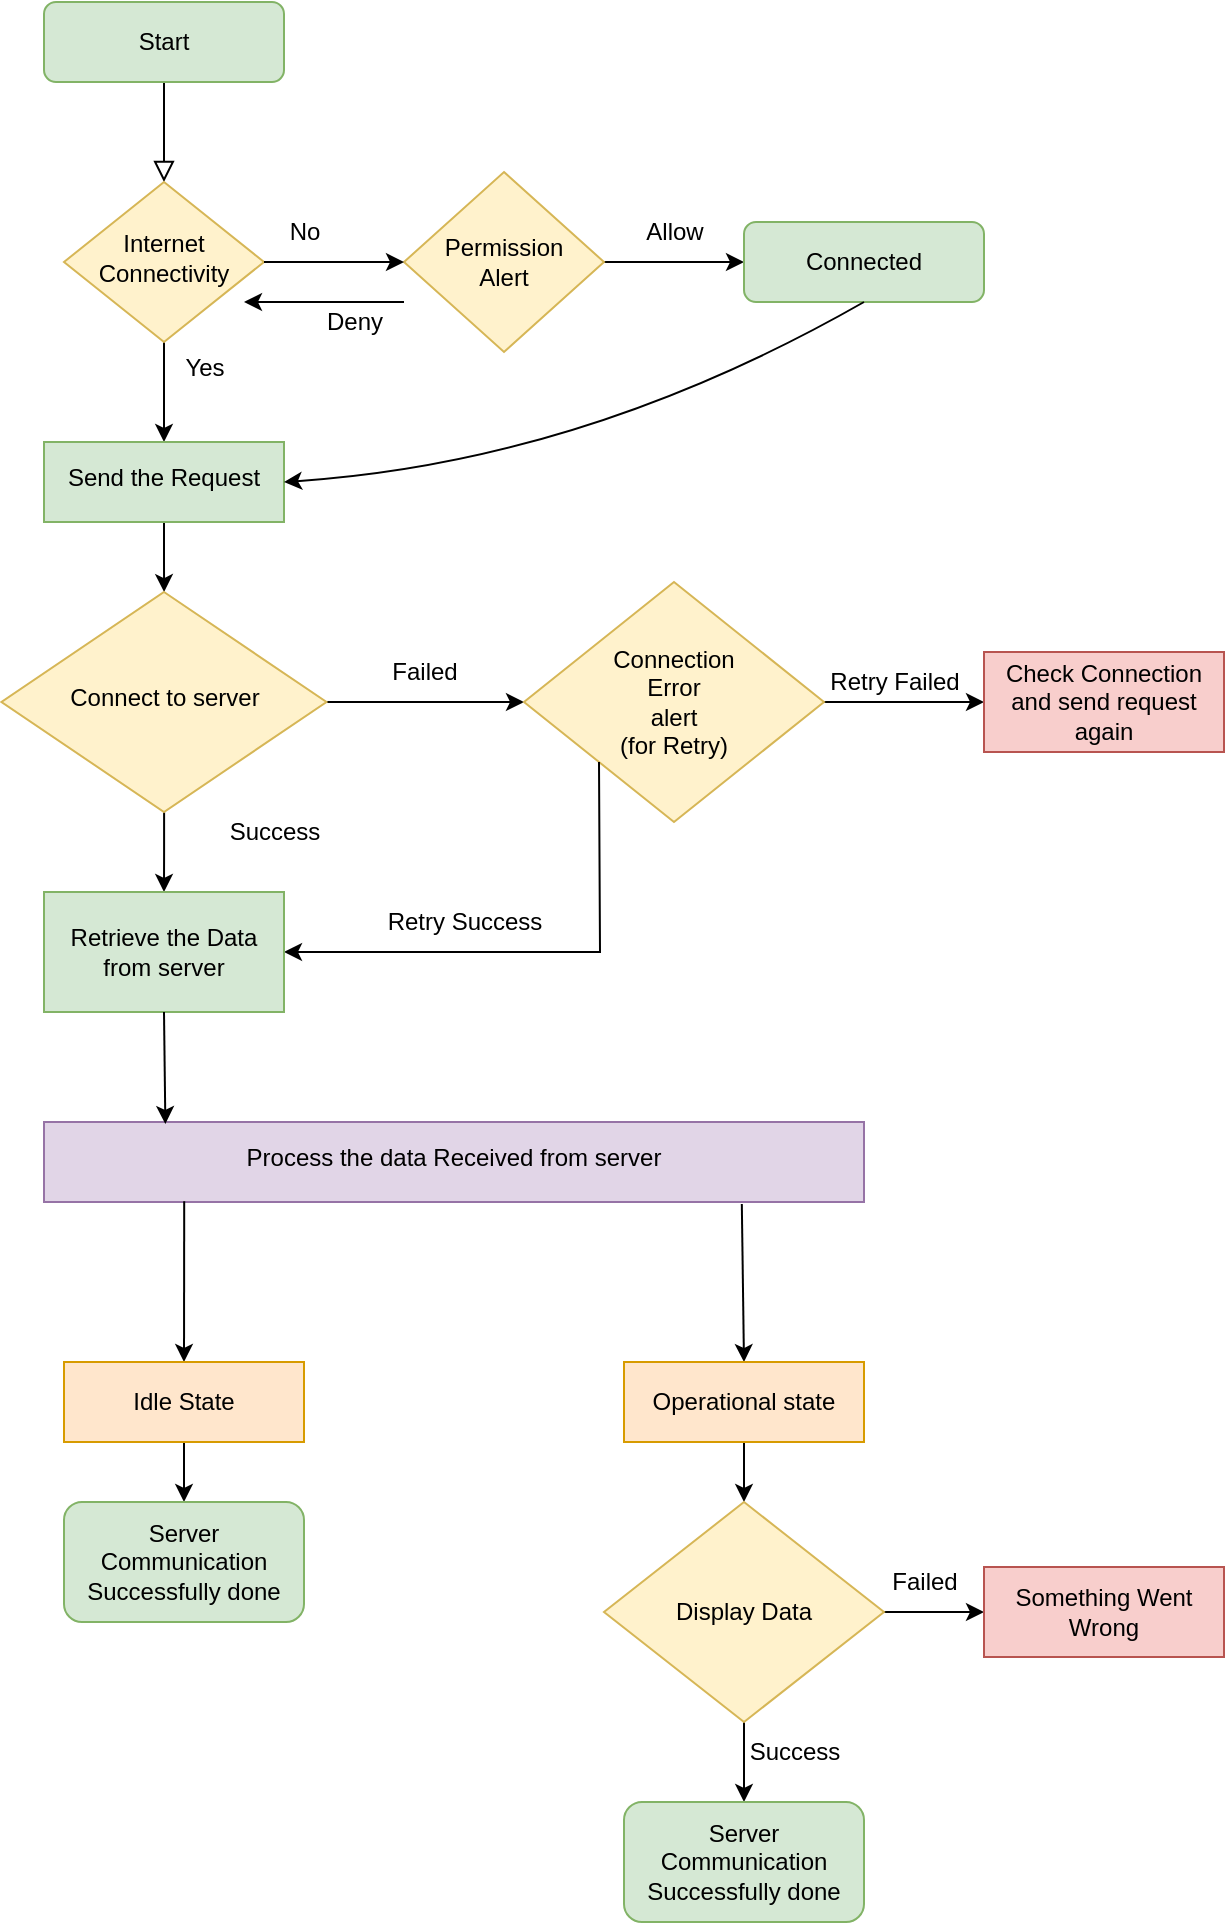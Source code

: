 <mxfile version="21.2.9" type="github">
  <diagram id="C5RBs43oDa-KdzZeNtuy" name="Page-1">
    <mxGraphModel dx="1050" dy="581" grid="1" gridSize="10" guides="1" tooltips="1" connect="1" arrows="1" fold="1" page="1" pageScale="1" pageWidth="827" pageHeight="1169" background="#FFFFFF" math="0" shadow="0">
      <root>
        <mxCell id="WIyWlLk6GJQsqaUBKTNV-0" />
        <mxCell id="WIyWlLk6GJQsqaUBKTNV-1" parent="WIyWlLk6GJQsqaUBKTNV-0" />
        <mxCell id="WIyWlLk6GJQsqaUBKTNV-2" value="" style="rounded=0;html=1;jettySize=auto;orthogonalLoop=1;fontSize=11;endArrow=block;endFill=0;endSize=8;strokeWidth=1;shadow=0;labelBackgroundColor=none;edgeStyle=orthogonalEdgeStyle;" parent="WIyWlLk6GJQsqaUBKTNV-1" source="WIyWlLk6GJQsqaUBKTNV-3" target="WIyWlLk6GJQsqaUBKTNV-6" edge="1">
          <mxGeometry relative="1" as="geometry" />
        </mxCell>
        <mxCell id="WIyWlLk6GJQsqaUBKTNV-3" value="Start" style="rounded=1;whiteSpace=wrap;html=1;fontSize=12;glass=0;strokeWidth=1;shadow=0;fillColor=#d5e8d4;strokeColor=#82b366;" parent="WIyWlLk6GJQsqaUBKTNV-1" vertex="1">
          <mxGeometry x="160" y="80" width="120" height="40" as="geometry" />
        </mxCell>
        <mxCell id="oW8vfRG4xfct3vdIjHn0-7" value="" style="edgeStyle=orthogonalEdgeStyle;rounded=0;orthogonalLoop=1;jettySize=auto;html=1;" parent="WIyWlLk6GJQsqaUBKTNV-1" source="WIyWlLk6GJQsqaUBKTNV-6" target="oW8vfRG4xfct3vdIjHn0-6" edge="1">
          <mxGeometry relative="1" as="geometry" />
        </mxCell>
        <mxCell id="WIyWlLk6GJQsqaUBKTNV-6" value="Internet Connectivity" style="rhombus;whiteSpace=wrap;html=1;shadow=0;fontFamily=Helvetica;fontSize=12;align=center;strokeWidth=1;spacing=6;spacingTop=-4;fillColor=#fff2cc;strokeColor=#d6b656;" parent="WIyWlLk6GJQsqaUBKTNV-1" vertex="1">
          <mxGeometry x="170" y="170" width="100" height="80" as="geometry" />
        </mxCell>
        <mxCell id="oW8vfRG4xfct3vdIjHn0-1" value="" style="edgeStyle=orthogonalEdgeStyle;rounded=0;orthogonalLoop=1;jettySize=auto;html=1;exitX=1;exitY=0.5;exitDx=0;exitDy=0;entryX=0;entryY=0.5;entryDx=0;entryDy=0;" parent="WIyWlLk6GJQsqaUBKTNV-1" source="oW8vfRG4xfct3vdIjHn0-10" target="oW8vfRG4xfct3vdIjHn0-0" edge="1">
          <mxGeometry relative="1" as="geometry">
            <mxPoint x="440" y="200" as="sourcePoint" />
          </mxGeometry>
        </mxCell>
        <mxCell id="oW8vfRG4xfct3vdIjHn0-0" value="Connected" style="whiteSpace=wrap;html=1;rounded=1;glass=0;strokeWidth=1;shadow=0;fillColor=#d5e8d4;strokeColor=#82b366;" parent="WIyWlLk6GJQsqaUBKTNV-1" vertex="1">
          <mxGeometry x="510" y="190" width="120" height="40" as="geometry" />
        </mxCell>
        <mxCell id="oW8vfRG4xfct3vdIjHn0-2" value="Allow" style="text;html=1;align=center;verticalAlign=middle;resizable=0;points=[];autosize=1;strokeColor=none;fillColor=none;" parent="WIyWlLk6GJQsqaUBKTNV-1" vertex="1">
          <mxGeometry x="450" y="180" width="50" height="30" as="geometry" />
        </mxCell>
        <mxCell id="oW8vfRG4xfct3vdIjHn0-17" value="" style="edgeStyle=orthogonalEdgeStyle;rounded=0;orthogonalLoop=1;jettySize=auto;html=1;" parent="WIyWlLk6GJQsqaUBKTNV-1" source="oW8vfRG4xfct3vdIjHn0-6" target="oW8vfRG4xfct3vdIjHn0-16" edge="1">
          <mxGeometry relative="1" as="geometry" />
        </mxCell>
        <mxCell id="oW8vfRG4xfct3vdIjHn0-6" value="Send the Request" style="whiteSpace=wrap;html=1;shadow=0;strokeWidth=1;spacing=6;spacingTop=-4;fillColor=#d5e8d4;strokeColor=#82b366;" parent="WIyWlLk6GJQsqaUBKTNV-1" vertex="1">
          <mxGeometry x="160" y="300" width="120" height="40" as="geometry" />
        </mxCell>
        <mxCell id="oW8vfRG4xfct3vdIjHn0-8" value="" style="curved=1;endArrow=classic;html=1;rounded=0;exitX=0.5;exitY=1;exitDx=0;exitDy=0;entryX=1;entryY=0.5;entryDx=0;entryDy=0;" parent="WIyWlLk6GJQsqaUBKTNV-1" source="oW8vfRG4xfct3vdIjHn0-0" target="oW8vfRG4xfct3vdIjHn0-6" edge="1">
          <mxGeometry width="50" height="50" relative="1" as="geometry">
            <mxPoint x="430" y="360" as="sourcePoint" />
            <mxPoint x="480" y="310" as="targetPoint" />
            <Array as="points">
              <mxPoint x="430" y="310" />
            </Array>
          </mxGeometry>
        </mxCell>
        <mxCell id="oW8vfRG4xfct3vdIjHn0-9" value="Yes" style="text;html=1;align=center;verticalAlign=middle;resizable=0;points=[];autosize=1;strokeColor=none;fillColor=none;" parent="WIyWlLk6GJQsqaUBKTNV-1" vertex="1">
          <mxGeometry x="220" y="248" width="40" height="30" as="geometry" />
        </mxCell>
        <mxCell id="oW8vfRG4xfct3vdIjHn0-10" value="Permission&lt;br&gt;Alert" style="rhombus;whiteSpace=wrap;html=1;fillColor=#fff2cc;strokeColor=#d6b656;" parent="WIyWlLk6GJQsqaUBKTNV-1" vertex="1">
          <mxGeometry x="340" y="165" width="100" height="90" as="geometry" />
        </mxCell>
        <mxCell id="oW8vfRG4xfct3vdIjHn0-11" value="" style="endArrow=classic;html=1;rounded=0;entryX=0;entryY=0.5;entryDx=0;entryDy=0;exitX=1;exitY=0.5;exitDx=0;exitDy=0;" parent="WIyWlLk6GJQsqaUBKTNV-1" source="WIyWlLk6GJQsqaUBKTNV-6" target="oW8vfRG4xfct3vdIjHn0-10" edge="1">
          <mxGeometry width="50" height="50" relative="1" as="geometry">
            <mxPoint x="80" y="280" as="sourcePoint" />
            <mxPoint x="130" y="230" as="targetPoint" />
          </mxGeometry>
        </mxCell>
        <mxCell id="oW8vfRG4xfct3vdIjHn0-12" value="No" style="text;html=1;align=center;verticalAlign=middle;resizable=0;points=[];autosize=1;strokeColor=none;fillColor=none;" parent="WIyWlLk6GJQsqaUBKTNV-1" vertex="1">
          <mxGeometry x="270" y="180" width="40" height="30" as="geometry" />
        </mxCell>
        <mxCell id="oW8vfRG4xfct3vdIjHn0-14" value="" style="endArrow=classic;html=1;rounded=0;" parent="WIyWlLk6GJQsqaUBKTNV-1" edge="1">
          <mxGeometry width="50" height="50" relative="1" as="geometry">
            <mxPoint x="340" y="230" as="sourcePoint" />
            <mxPoint x="260" y="230" as="targetPoint" />
          </mxGeometry>
        </mxCell>
        <mxCell id="oW8vfRG4xfct3vdIjHn0-15" value="Deny&lt;br&gt;" style="text;html=1;align=center;verticalAlign=middle;resizable=0;points=[];autosize=1;strokeColor=none;fillColor=none;" parent="WIyWlLk6GJQsqaUBKTNV-1" vertex="1">
          <mxGeometry x="290" y="225" width="50" height="30" as="geometry" />
        </mxCell>
        <mxCell id="oW8vfRG4xfct3vdIjHn0-20" value="" style="edgeStyle=orthogonalEdgeStyle;rounded=0;orthogonalLoop=1;jettySize=auto;html=1;entryX=0;entryY=0.5;entryDx=0;entryDy=0;" parent="WIyWlLk6GJQsqaUBKTNV-1" source="oW8vfRG4xfct3vdIjHn0-16" target="8LZHeYxUzjIszyaQ8oMj-0" edge="1">
          <mxGeometry relative="1" as="geometry">
            <mxPoint x="354" y="430" as="targetPoint" />
          </mxGeometry>
        </mxCell>
        <mxCell id="oW8vfRG4xfct3vdIjHn0-24" value="" style="edgeStyle=orthogonalEdgeStyle;rounded=0;orthogonalLoop=1;jettySize=auto;html=1;entryX=0.5;entryY=0;entryDx=0;entryDy=0;" parent="WIyWlLk6GJQsqaUBKTNV-1" source="oW8vfRG4xfct3vdIjHn0-16" target="8LZHeYxUzjIszyaQ8oMj-9" edge="1">
          <mxGeometry relative="1" as="geometry">
            <mxPoint x="220.1" y="520.068" as="targetPoint" />
          </mxGeometry>
        </mxCell>
        <mxCell id="oW8vfRG4xfct3vdIjHn0-16" value="Connect to server" style="rhombus;whiteSpace=wrap;html=1;shadow=0;strokeWidth=1;spacing=6;spacingTop=-4;fillColor=#fff2cc;strokeColor=#d6b656;" parent="WIyWlLk6GJQsqaUBKTNV-1" vertex="1">
          <mxGeometry x="138.75" y="375" width="162.5" height="110" as="geometry" />
        </mxCell>
        <mxCell id="oW8vfRG4xfct3vdIjHn0-21" value="Failed" style="text;html=1;align=center;verticalAlign=middle;resizable=0;points=[];autosize=1;strokeColor=none;fillColor=none;" parent="WIyWlLk6GJQsqaUBKTNV-1" vertex="1">
          <mxGeometry x="320" y="400" width="60" height="30" as="geometry" />
        </mxCell>
        <mxCell id="oW8vfRG4xfct3vdIjHn0-25" value="Success" style="text;html=1;align=center;verticalAlign=middle;resizable=0;points=[];autosize=1;strokeColor=none;fillColor=none;" parent="WIyWlLk6GJQsqaUBKTNV-1" vertex="1">
          <mxGeometry x="240" y="480" width="70" height="30" as="geometry" />
        </mxCell>
        <mxCell id="oW8vfRG4xfct3vdIjHn0-29" value="Process the data Received from server" style="whiteSpace=wrap;html=1;shadow=0;strokeWidth=1;spacing=6;spacingTop=-4;fillColor=#e1d5e7;strokeColor=#9673a6;" parent="WIyWlLk6GJQsqaUBKTNV-1" vertex="1">
          <mxGeometry x="160" y="640" width="410" height="40" as="geometry" />
        </mxCell>
        <mxCell id="oW8vfRG4xfct3vdIjHn0-32" value="" style="endArrow=classic;html=1;rounded=0;exitX=0.171;exitY=0.99;exitDx=0;exitDy=0;exitPerimeter=0;entryX=0.5;entryY=0;entryDx=0;entryDy=0;" parent="WIyWlLk6GJQsqaUBKTNV-1" source="oW8vfRG4xfct3vdIjHn0-29" target="oW8vfRG4xfct3vdIjHn0-36" edge="1">
          <mxGeometry width="50" height="50" relative="1" as="geometry">
            <mxPoint x="180" y="860" as="sourcePoint" />
            <mxPoint x="230" y="762.5" as="targetPoint" />
          </mxGeometry>
        </mxCell>
        <mxCell id="oW8vfRG4xfct3vdIjHn0-33" value="" style="endArrow=classic;html=1;rounded=0;entryX=0.5;entryY=0;entryDx=0;entryDy=0;exitX=0.851;exitY=1.024;exitDx=0;exitDy=0;exitPerimeter=0;" parent="WIyWlLk6GJQsqaUBKTNV-1" source="oW8vfRG4xfct3vdIjHn0-29" target="oW8vfRG4xfct3vdIjHn0-37" edge="1">
          <mxGeometry width="50" height="50" relative="1" as="geometry">
            <mxPoint x="520" y="710" as="sourcePoint" />
            <mxPoint x="510" y="762.5" as="targetPoint" />
          </mxGeometry>
        </mxCell>
        <mxCell id="oW8vfRG4xfct3vdIjHn0-40" value="" style="edgeStyle=orthogonalEdgeStyle;rounded=0;orthogonalLoop=1;jettySize=auto;html=1;" parent="WIyWlLk6GJQsqaUBKTNV-1" source="oW8vfRG4xfct3vdIjHn0-36" target="oW8vfRG4xfct3vdIjHn0-39" edge="1">
          <mxGeometry relative="1" as="geometry" />
        </mxCell>
        <mxCell id="oW8vfRG4xfct3vdIjHn0-36" value="Idle State" style="rounded=0;whiteSpace=wrap;html=1;fillColor=#ffe6cc;strokeColor=#d79b00;" parent="WIyWlLk6GJQsqaUBKTNV-1" vertex="1">
          <mxGeometry x="170" y="760" width="120" height="40" as="geometry" />
        </mxCell>
        <mxCell id="oW8vfRG4xfct3vdIjHn0-42" value="" style="edgeStyle=orthogonalEdgeStyle;rounded=0;orthogonalLoop=1;jettySize=auto;html=1;" parent="WIyWlLk6GJQsqaUBKTNV-1" source="oW8vfRG4xfct3vdIjHn0-37" target="oW8vfRG4xfct3vdIjHn0-41" edge="1">
          <mxGeometry relative="1" as="geometry" />
        </mxCell>
        <mxCell id="oW8vfRG4xfct3vdIjHn0-37" value="Operational state" style="rounded=0;whiteSpace=wrap;html=1;fillColor=#ffe6cc;strokeColor=#d79b00;" parent="WIyWlLk6GJQsqaUBKTNV-1" vertex="1">
          <mxGeometry x="450" y="760" width="120" height="40" as="geometry" />
        </mxCell>
        <mxCell id="oW8vfRG4xfct3vdIjHn0-39" value="Server Communication&lt;br&gt;Successfully done" style="rounded=1;whiteSpace=wrap;html=1;fillColor=#d5e8d4;strokeColor=#82b366;" parent="WIyWlLk6GJQsqaUBKTNV-1" vertex="1">
          <mxGeometry x="170" y="830" width="120" height="60" as="geometry" />
        </mxCell>
        <mxCell id="oW8vfRG4xfct3vdIjHn0-44" value="" style="edgeStyle=orthogonalEdgeStyle;rounded=0;orthogonalLoop=1;jettySize=auto;html=1;" parent="WIyWlLk6GJQsqaUBKTNV-1" source="oW8vfRG4xfct3vdIjHn0-41" target="oW8vfRG4xfct3vdIjHn0-43" edge="1">
          <mxGeometry relative="1" as="geometry" />
        </mxCell>
        <mxCell id="oW8vfRG4xfct3vdIjHn0-47" value="" style="edgeStyle=orthogonalEdgeStyle;rounded=0;orthogonalLoop=1;jettySize=auto;html=1;entryX=0.5;entryY=0;entryDx=0;entryDy=0;" parent="WIyWlLk6GJQsqaUBKTNV-1" source="oW8vfRG4xfct3vdIjHn0-41" target="oW8vfRG4xfct3vdIjHn0-48" edge="1">
          <mxGeometry relative="1" as="geometry">
            <mxPoint x="510" y="1045" as="targetPoint" />
          </mxGeometry>
        </mxCell>
        <mxCell id="oW8vfRG4xfct3vdIjHn0-41" value="Display Data" style="rhombus;whiteSpace=wrap;html=1;rounded=0;fillColor=#fff2cc;strokeColor=#d6b656;" parent="WIyWlLk6GJQsqaUBKTNV-1" vertex="1">
          <mxGeometry x="440" y="830" width="140" height="110" as="geometry" />
        </mxCell>
        <mxCell id="oW8vfRG4xfct3vdIjHn0-43" value="Something Went Wrong" style="whiteSpace=wrap;html=1;rounded=0;fillColor=#f8cecc;strokeColor=#b85450;" parent="WIyWlLk6GJQsqaUBKTNV-1" vertex="1">
          <mxGeometry x="630" y="862.5" width="120" height="45" as="geometry" />
        </mxCell>
        <mxCell id="oW8vfRG4xfct3vdIjHn0-45" value="Failed" style="text;html=1;align=center;verticalAlign=middle;resizable=0;points=[];autosize=1;strokeColor=none;fillColor=none;" parent="WIyWlLk6GJQsqaUBKTNV-1" vertex="1">
          <mxGeometry x="570" y="855" width="60" height="30" as="geometry" />
        </mxCell>
        <mxCell id="oW8vfRG4xfct3vdIjHn0-48" value="Server Communication&lt;br style=&quot;border-color: var(--border-color);&quot;&gt;Successfully done" style="rounded=1;whiteSpace=wrap;html=1;fillColor=#d5e8d4;strokeColor=#82b366;" parent="WIyWlLk6GJQsqaUBKTNV-1" vertex="1">
          <mxGeometry x="450" y="980" width="120" height="60" as="geometry" />
        </mxCell>
        <mxCell id="oW8vfRG4xfct3vdIjHn0-50" value="Success" style="text;html=1;align=center;verticalAlign=middle;resizable=0;points=[];autosize=1;strokeColor=none;fillColor=none;" parent="WIyWlLk6GJQsqaUBKTNV-1" vertex="1">
          <mxGeometry x="500" y="940" width="70" height="30" as="geometry" />
        </mxCell>
        <mxCell id="8LZHeYxUzjIszyaQ8oMj-2" value="" style="edgeStyle=orthogonalEdgeStyle;rounded=0;orthogonalLoop=1;jettySize=auto;html=1;" edge="1" parent="WIyWlLk6GJQsqaUBKTNV-1" source="8LZHeYxUzjIszyaQ8oMj-0" target="8LZHeYxUzjIszyaQ8oMj-1">
          <mxGeometry relative="1" as="geometry" />
        </mxCell>
        <mxCell id="8LZHeYxUzjIszyaQ8oMj-0" value="Connection&lt;br&gt;&amp;nbsp;Error&amp;nbsp;&lt;br&gt;alert&lt;br&gt;(for Retry)&lt;br&gt;" style="rhombus;whiteSpace=wrap;html=1;fillColor=#fff2cc;strokeColor=#d6b656;" vertex="1" parent="WIyWlLk6GJQsqaUBKTNV-1">
          <mxGeometry x="400" y="370" width="150" height="120" as="geometry" />
        </mxCell>
        <mxCell id="8LZHeYxUzjIszyaQ8oMj-1" value="Check Connection and send request again" style="whiteSpace=wrap;html=1;fillColor=#f8cecc;strokeColor=#b85450;" vertex="1" parent="WIyWlLk6GJQsqaUBKTNV-1">
          <mxGeometry x="630" y="405" width="120" height="50" as="geometry" />
        </mxCell>
        <mxCell id="8LZHeYxUzjIszyaQ8oMj-3" value="Retry Failed" style="text;html=1;align=center;verticalAlign=middle;resizable=0;points=[];autosize=1;strokeColor=none;fillColor=none;" vertex="1" parent="WIyWlLk6GJQsqaUBKTNV-1">
          <mxGeometry x="540" y="405" width="90" height="30" as="geometry" />
        </mxCell>
        <mxCell id="8LZHeYxUzjIszyaQ8oMj-6" value="Retry Success" style="text;html=1;align=center;verticalAlign=middle;resizable=0;points=[];autosize=1;strokeColor=none;fillColor=none;rotation=0;" vertex="1" parent="WIyWlLk6GJQsqaUBKTNV-1">
          <mxGeometry x="320" y="525" width="100" height="30" as="geometry" />
        </mxCell>
        <mxCell id="8LZHeYxUzjIszyaQ8oMj-8" value="" style="endArrow=classic;html=1;rounded=0;exitX=0;exitY=1;exitDx=0;exitDy=0;entryX=1;entryY=0.5;entryDx=0;entryDy=0;" edge="1" parent="WIyWlLk6GJQsqaUBKTNV-1" source="8LZHeYxUzjIszyaQ8oMj-0" target="8LZHeYxUzjIszyaQ8oMj-9">
          <mxGeometry width="50" height="50" relative="1" as="geometry">
            <mxPoint x="390" y="520" as="sourcePoint" />
            <mxPoint x="260.817" y="547.63" as="targetPoint" />
            <Array as="points">
              <mxPoint x="438" y="555" />
            </Array>
          </mxGeometry>
        </mxCell>
        <mxCell id="8LZHeYxUzjIszyaQ8oMj-9" value="Retrieve the Data&lt;br style=&quot;border-color: var(--border-color);&quot;&gt;from server" style="rounded=0;whiteSpace=wrap;html=1;fillColor=#d5e8d4;strokeColor=#82b366;" vertex="1" parent="WIyWlLk6GJQsqaUBKTNV-1">
          <mxGeometry x="160" y="525" width="120" height="60" as="geometry" />
        </mxCell>
        <mxCell id="8LZHeYxUzjIszyaQ8oMj-11" value="" style="endArrow=classic;html=1;rounded=0;exitX=0.5;exitY=1;exitDx=0;exitDy=0;entryX=0.148;entryY=0.025;entryDx=0;entryDy=0;entryPerimeter=0;" edge="1" parent="WIyWlLk6GJQsqaUBKTNV-1" source="8LZHeYxUzjIszyaQ8oMj-9" target="oW8vfRG4xfct3vdIjHn0-29">
          <mxGeometry width="50" height="50" relative="1" as="geometry">
            <mxPoint x="390" y="510" as="sourcePoint" />
            <mxPoint x="220" y="670" as="targetPoint" />
          </mxGeometry>
        </mxCell>
      </root>
    </mxGraphModel>
  </diagram>
</mxfile>
